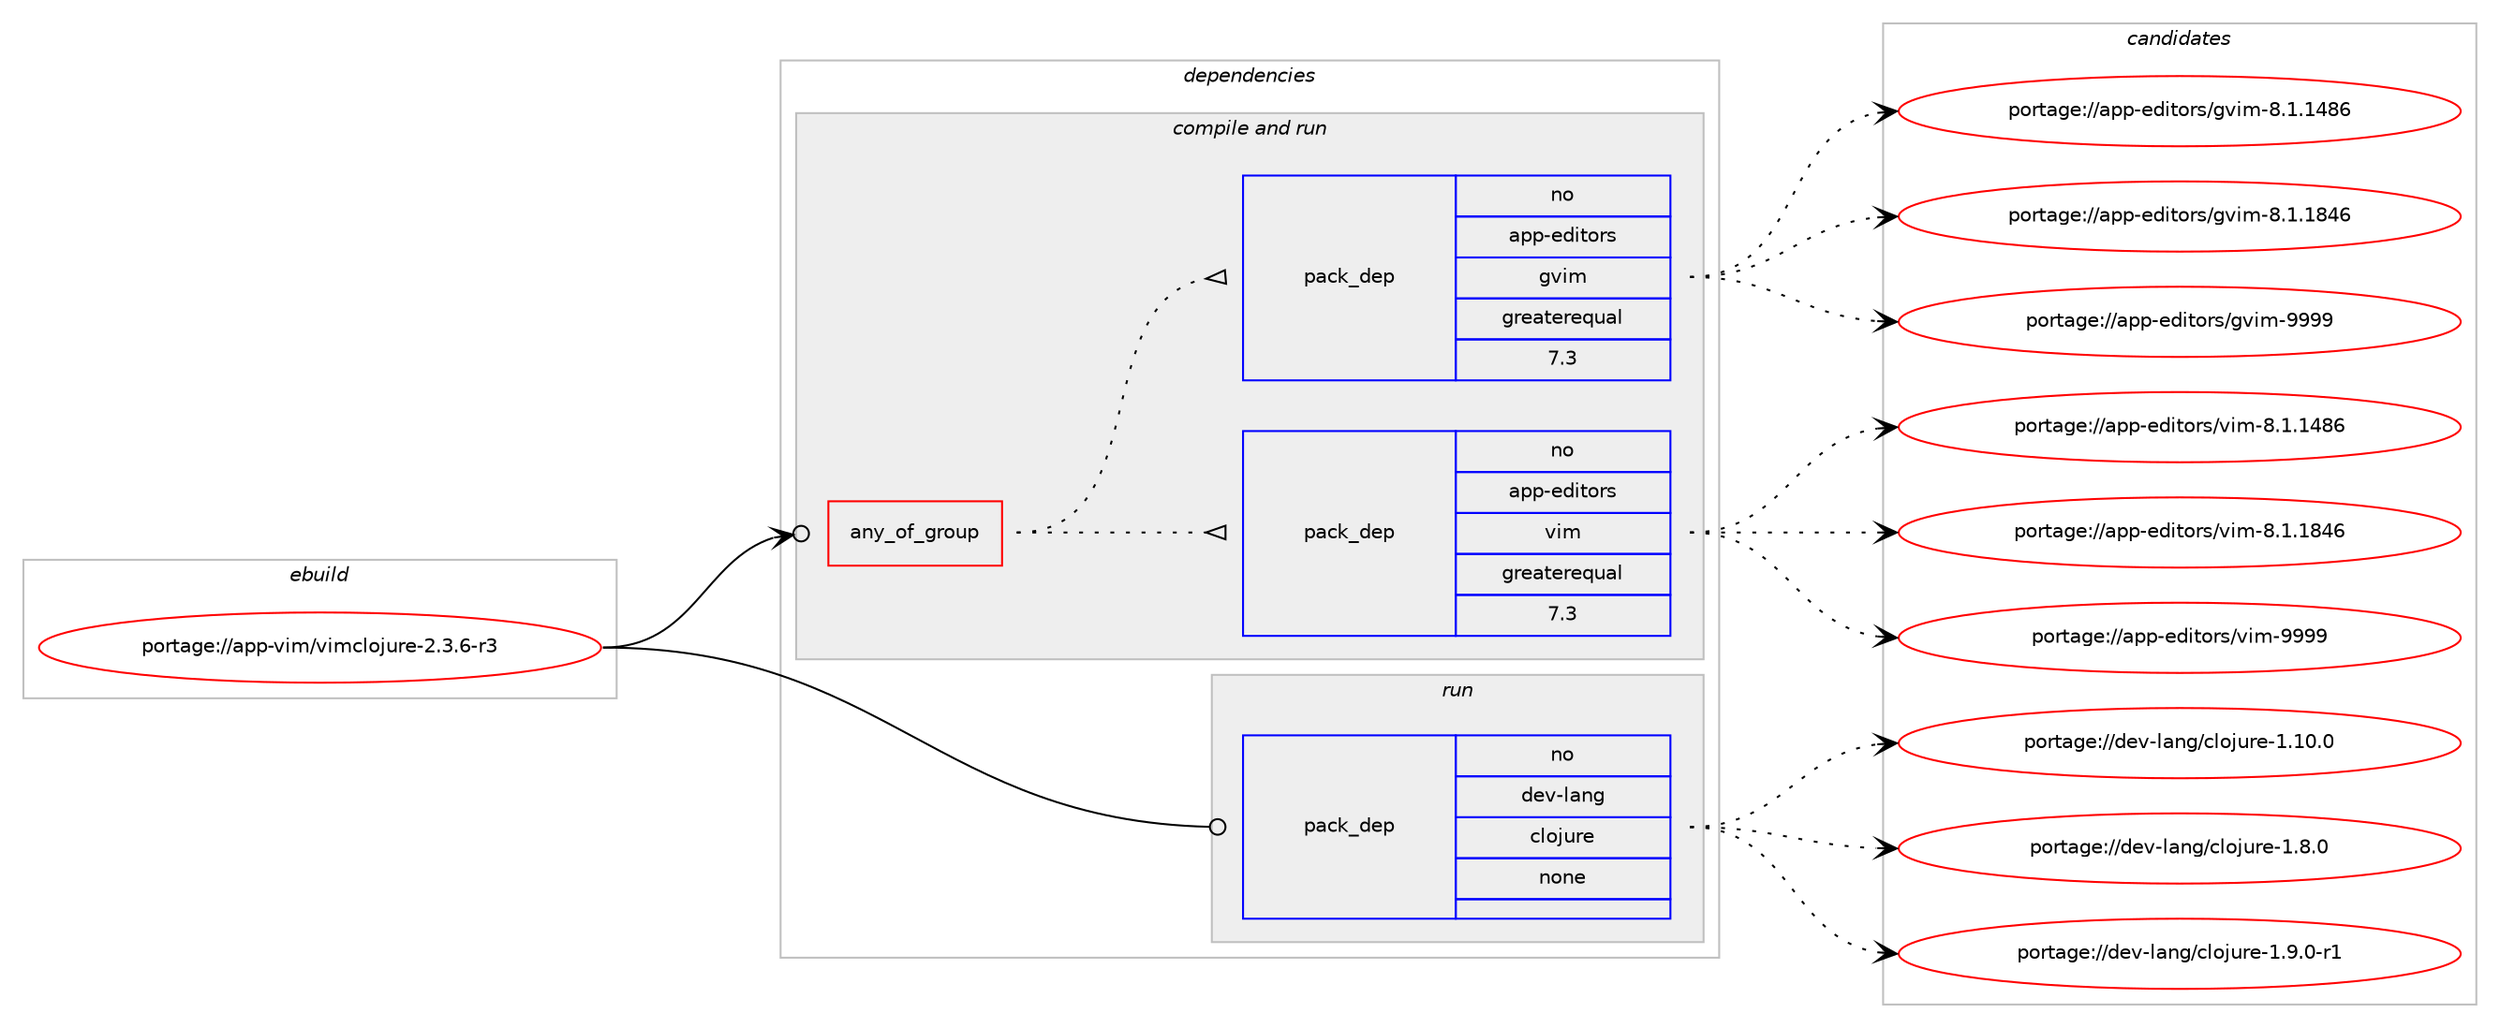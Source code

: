 digraph prolog {

# *************
# Graph options
# *************

newrank=true;
concentrate=true;
compound=true;
graph [rankdir=LR,fontname=Helvetica,fontsize=10,ranksep=1.5];#, ranksep=2.5, nodesep=0.2];
edge  [arrowhead=vee];
node  [fontname=Helvetica,fontsize=10];

# **********
# The ebuild
# **********

subgraph cluster_leftcol {
color=gray;
rank=same;
label=<<i>ebuild</i>>;
id [label="portage://app-vim/vimclojure-2.3.6-r3", color=red, width=4, href="../app-vim/vimclojure-2.3.6-r3.svg"];
}

# ****************
# The dependencies
# ****************

subgraph cluster_midcol {
color=gray;
label=<<i>dependencies</i>>;
subgraph cluster_compile {
fillcolor="#eeeeee";
style=filled;
label=<<i>compile</i>>;
}
subgraph cluster_compileandrun {
fillcolor="#eeeeee";
style=filled;
label=<<i>compile and run</i>>;
subgraph any1059 {
dependency50024 [label=<<TABLE BORDER="0" CELLBORDER="1" CELLSPACING="0" CELLPADDING="4"><TR><TD CELLPADDING="10">any_of_group</TD></TR></TABLE>>, shape=none, color=red];subgraph pack37222 {
dependency50025 [label=<<TABLE BORDER="0" CELLBORDER="1" CELLSPACING="0" CELLPADDING="4" WIDTH="220"><TR><TD ROWSPAN="6" CELLPADDING="30">pack_dep</TD></TR><TR><TD WIDTH="110">no</TD></TR><TR><TD>app-editors</TD></TR><TR><TD>vim</TD></TR><TR><TD>greaterequal</TD></TR><TR><TD>7.3</TD></TR></TABLE>>, shape=none, color=blue];
}
dependency50024:e -> dependency50025:w [weight=20,style="dotted",arrowhead="oinv"];
subgraph pack37223 {
dependency50026 [label=<<TABLE BORDER="0" CELLBORDER="1" CELLSPACING="0" CELLPADDING="4" WIDTH="220"><TR><TD ROWSPAN="6" CELLPADDING="30">pack_dep</TD></TR><TR><TD WIDTH="110">no</TD></TR><TR><TD>app-editors</TD></TR><TR><TD>gvim</TD></TR><TR><TD>greaterequal</TD></TR><TR><TD>7.3</TD></TR></TABLE>>, shape=none, color=blue];
}
dependency50024:e -> dependency50026:w [weight=20,style="dotted",arrowhead="oinv"];
}
id:e -> dependency50024:w [weight=20,style="solid",arrowhead="odotvee"];
}
subgraph cluster_run {
fillcolor="#eeeeee";
style=filled;
label=<<i>run</i>>;
subgraph pack37224 {
dependency50027 [label=<<TABLE BORDER="0" CELLBORDER="1" CELLSPACING="0" CELLPADDING="4" WIDTH="220"><TR><TD ROWSPAN="6" CELLPADDING="30">pack_dep</TD></TR><TR><TD WIDTH="110">no</TD></TR><TR><TD>dev-lang</TD></TR><TR><TD>clojure</TD></TR><TR><TD>none</TD></TR><TR><TD></TD></TR></TABLE>>, shape=none, color=blue];
}
id:e -> dependency50027:w [weight=20,style="solid",arrowhead="odot"];
}
}

# **************
# The candidates
# **************

subgraph cluster_choices {
rank=same;
color=gray;
label=<<i>candidates</i>>;

subgraph choice37222 {
color=black;
nodesep=1;
choiceportage971121124510110010511611111411547118105109455646494649525654 [label="portage://app-editors/vim-8.1.1486", color=red, width=4,href="../app-editors/vim-8.1.1486.svg"];
choiceportage971121124510110010511611111411547118105109455646494649565254 [label="portage://app-editors/vim-8.1.1846", color=red, width=4,href="../app-editors/vim-8.1.1846.svg"];
choiceportage9711211245101100105116111114115471181051094557575757 [label="portage://app-editors/vim-9999", color=red, width=4,href="../app-editors/vim-9999.svg"];
dependency50025:e -> choiceportage971121124510110010511611111411547118105109455646494649525654:w [style=dotted,weight="100"];
dependency50025:e -> choiceportage971121124510110010511611111411547118105109455646494649565254:w [style=dotted,weight="100"];
dependency50025:e -> choiceportage9711211245101100105116111114115471181051094557575757:w [style=dotted,weight="100"];
}
subgraph choice37223 {
color=black;
nodesep=1;
choiceportage971121124510110010511611111411547103118105109455646494649525654 [label="portage://app-editors/gvim-8.1.1486", color=red, width=4,href="../app-editors/gvim-8.1.1486.svg"];
choiceportage971121124510110010511611111411547103118105109455646494649565254 [label="portage://app-editors/gvim-8.1.1846", color=red, width=4,href="../app-editors/gvim-8.1.1846.svg"];
choiceportage9711211245101100105116111114115471031181051094557575757 [label="portage://app-editors/gvim-9999", color=red, width=4,href="../app-editors/gvim-9999.svg"];
dependency50026:e -> choiceportage971121124510110010511611111411547103118105109455646494649525654:w [style=dotted,weight="100"];
dependency50026:e -> choiceportage971121124510110010511611111411547103118105109455646494649565254:w [style=dotted,weight="100"];
dependency50026:e -> choiceportage9711211245101100105116111114115471031181051094557575757:w [style=dotted,weight="100"];
}
subgraph choice37224 {
color=black;
nodesep=1;
choiceportage1001011184510897110103479910811110611711410145494649484648 [label="portage://dev-lang/clojure-1.10.0", color=red, width=4,href="../dev-lang/clojure-1.10.0.svg"];
choiceportage10010111845108971101034799108111106117114101454946564648 [label="portage://dev-lang/clojure-1.8.0", color=red, width=4,href="../dev-lang/clojure-1.8.0.svg"];
choiceportage100101118451089711010347991081111061171141014549465746484511449 [label="portage://dev-lang/clojure-1.9.0-r1", color=red, width=4,href="../dev-lang/clojure-1.9.0-r1.svg"];
dependency50027:e -> choiceportage1001011184510897110103479910811110611711410145494649484648:w [style=dotted,weight="100"];
dependency50027:e -> choiceportage10010111845108971101034799108111106117114101454946564648:w [style=dotted,weight="100"];
dependency50027:e -> choiceportage100101118451089711010347991081111061171141014549465746484511449:w [style=dotted,weight="100"];
}
}

}
